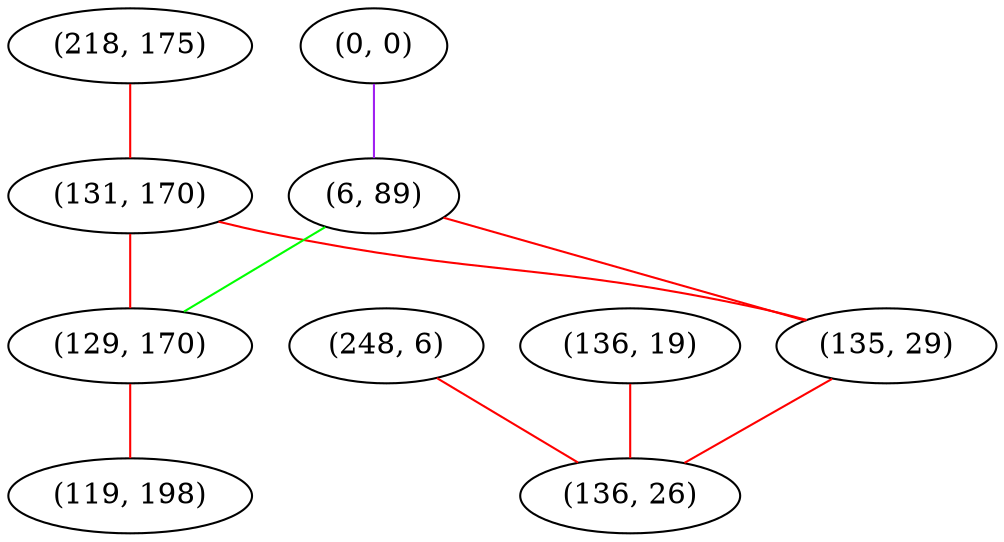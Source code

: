 graph "" {
"(218, 175)";
"(0, 0)";
"(248, 6)";
"(131, 170)";
"(136, 19)";
"(6, 89)";
"(129, 170)";
"(119, 198)";
"(135, 29)";
"(136, 26)";
"(218, 175)" -- "(131, 170)"  [color=red, key=0, weight=1];
"(0, 0)" -- "(6, 89)"  [color=purple, key=0, weight=4];
"(248, 6)" -- "(136, 26)"  [color=red, key=0, weight=1];
"(131, 170)" -- "(129, 170)"  [color=red, key=0, weight=1];
"(131, 170)" -- "(135, 29)"  [color=red, key=0, weight=1];
"(136, 19)" -- "(136, 26)"  [color=red, key=0, weight=1];
"(6, 89)" -- "(129, 170)"  [color=green, key=0, weight=2];
"(6, 89)" -- "(135, 29)"  [color=red, key=0, weight=1];
"(129, 170)" -- "(119, 198)"  [color=red, key=0, weight=1];
"(135, 29)" -- "(136, 26)"  [color=red, key=0, weight=1];
}
